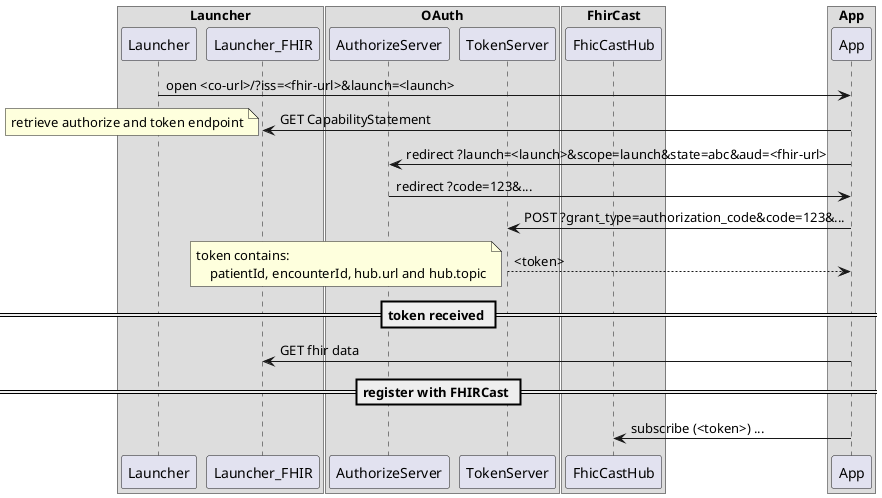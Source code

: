 @startuml
    box Launcher
        participant Launcher
        participant Launcher_FHIR
    end box

    box OAuth
        participant AuthorizeServer
        participant TokenServer
    end box

    box FhirCast
        participant FhicCastHub
    end box

    box App
        participant App
    end box

    Launcher -> App : open <co-url>/?iss=<fhir-url>&launch=<launch>
    App -> Launcher_FHIR : GET CapabilityStatement
    note left: retrieve authorize and token endpoint
    App -> AuthorizeServer: redirect ?launch=<launch>&scope=launch&state=abc&aud=<fhir-url>
    AuthorizeServer -> App: redirect ?code=123&...
    App -> TokenServer: POST ?grant_type=authorization_code&code=123&...
    TokenServer --> App: <token>
    note left
        token contains:
            patientId, encounterId, hub.url and hub.topic
    end note
    == token received ==
    App -> Launcher_FHIR: GET fhir data
    == register with FHIRCast ==
    App -> FhicCastHub: subscribe (<token>) ...
    
@enduml